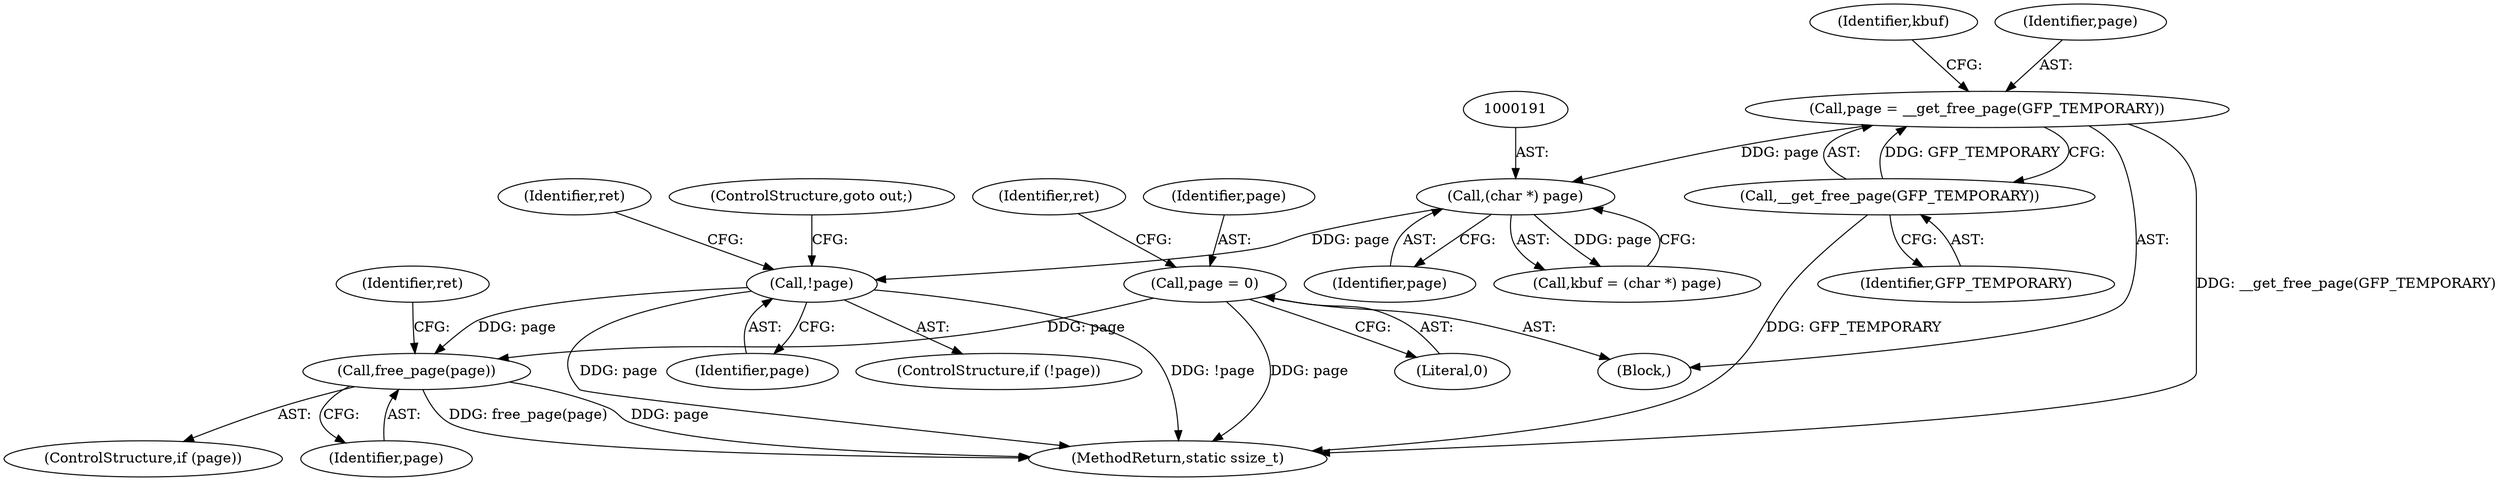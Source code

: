 digraph "0_linux_6708075f104c3c9b04b23336bb0366ca30c3931b@API" {
"1000513" [label="(Call,free_page(page))"];
"1000194" [label="(Call,!page)"];
"1000190" [label="(Call,(char *) page)"];
"1000184" [label="(Call,page = __get_free_page(GFP_TEMPORARY))"];
"1000186" [label="(Call,__get_free_page(GFP_TEMPORARY))"];
"1000146" [label="(Call,page = 0)"];
"1000189" [label="(Identifier,kbuf)"];
"1000184" [label="(Call,page = __get_free_page(GFP_TEMPORARY))"];
"1000513" [label="(Call,free_page(page))"];
"1000194" [label="(Call,!page)"];
"1000196" [label="(ControlStructure,goto out;)"];
"1000511" [label="(ControlStructure,if (page))"];
"1000193" [label="(ControlStructure,if (!page))"];
"1000514" [label="(Identifier,page)"];
"1000190" [label="(Call,(char *) page)"];
"1000516" [label="(Identifier,ret)"];
"1000186" [label="(Call,__get_free_page(GFP_TEMPORARY))"];
"1000147" [label="(Identifier,page)"];
"1000187" [label="(Identifier,GFP_TEMPORARY)"];
"1000198" [label="(Identifier,ret)"];
"1000192" [label="(Identifier,page)"];
"1000195" [label="(Identifier,page)"];
"1000185" [label="(Identifier,page)"];
"1000148" [label="(Literal,0)"];
"1000154" [label="(Identifier,ret)"];
"1000146" [label="(Call,page = 0)"];
"1000126" [label="(Block,)"];
"1000517" [label="(MethodReturn,static ssize_t)"];
"1000188" [label="(Call,kbuf = (char *) page)"];
"1000513" -> "1000511"  [label="AST: "];
"1000513" -> "1000514"  [label="CFG: "];
"1000514" -> "1000513"  [label="AST: "];
"1000516" -> "1000513"  [label="CFG: "];
"1000513" -> "1000517"  [label="DDG: free_page(page)"];
"1000513" -> "1000517"  [label="DDG: page"];
"1000194" -> "1000513"  [label="DDG: page"];
"1000146" -> "1000513"  [label="DDG: page"];
"1000194" -> "1000193"  [label="AST: "];
"1000194" -> "1000195"  [label="CFG: "];
"1000195" -> "1000194"  [label="AST: "];
"1000196" -> "1000194"  [label="CFG: "];
"1000198" -> "1000194"  [label="CFG: "];
"1000194" -> "1000517"  [label="DDG: !page"];
"1000194" -> "1000517"  [label="DDG: page"];
"1000190" -> "1000194"  [label="DDG: page"];
"1000190" -> "1000188"  [label="AST: "];
"1000190" -> "1000192"  [label="CFG: "];
"1000191" -> "1000190"  [label="AST: "];
"1000192" -> "1000190"  [label="AST: "];
"1000188" -> "1000190"  [label="CFG: "];
"1000190" -> "1000188"  [label="DDG: page"];
"1000184" -> "1000190"  [label="DDG: page"];
"1000184" -> "1000126"  [label="AST: "];
"1000184" -> "1000186"  [label="CFG: "];
"1000185" -> "1000184"  [label="AST: "];
"1000186" -> "1000184"  [label="AST: "];
"1000189" -> "1000184"  [label="CFG: "];
"1000184" -> "1000517"  [label="DDG: __get_free_page(GFP_TEMPORARY)"];
"1000186" -> "1000184"  [label="DDG: GFP_TEMPORARY"];
"1000186" -> "1000187"  [label="CFG: "];
"1000187" -> "1000186"  [label="AST: "];
"1000186" -> "1000517"  [label="DDG: GFP_TEMPORARY"];
"1000146" -> "1000126"  [label="AST: "];
"1000146" -> "1000148"  [label="CFG: "];
"1000147" -> "1000146"  [label="AST: "];
"1000148" -> "1000146"  [label="AST: "];
"1000154" -> "1000146"  [label="CFG: "];
"1000146" -> "1000517"  [label="DDG: page"];
}
